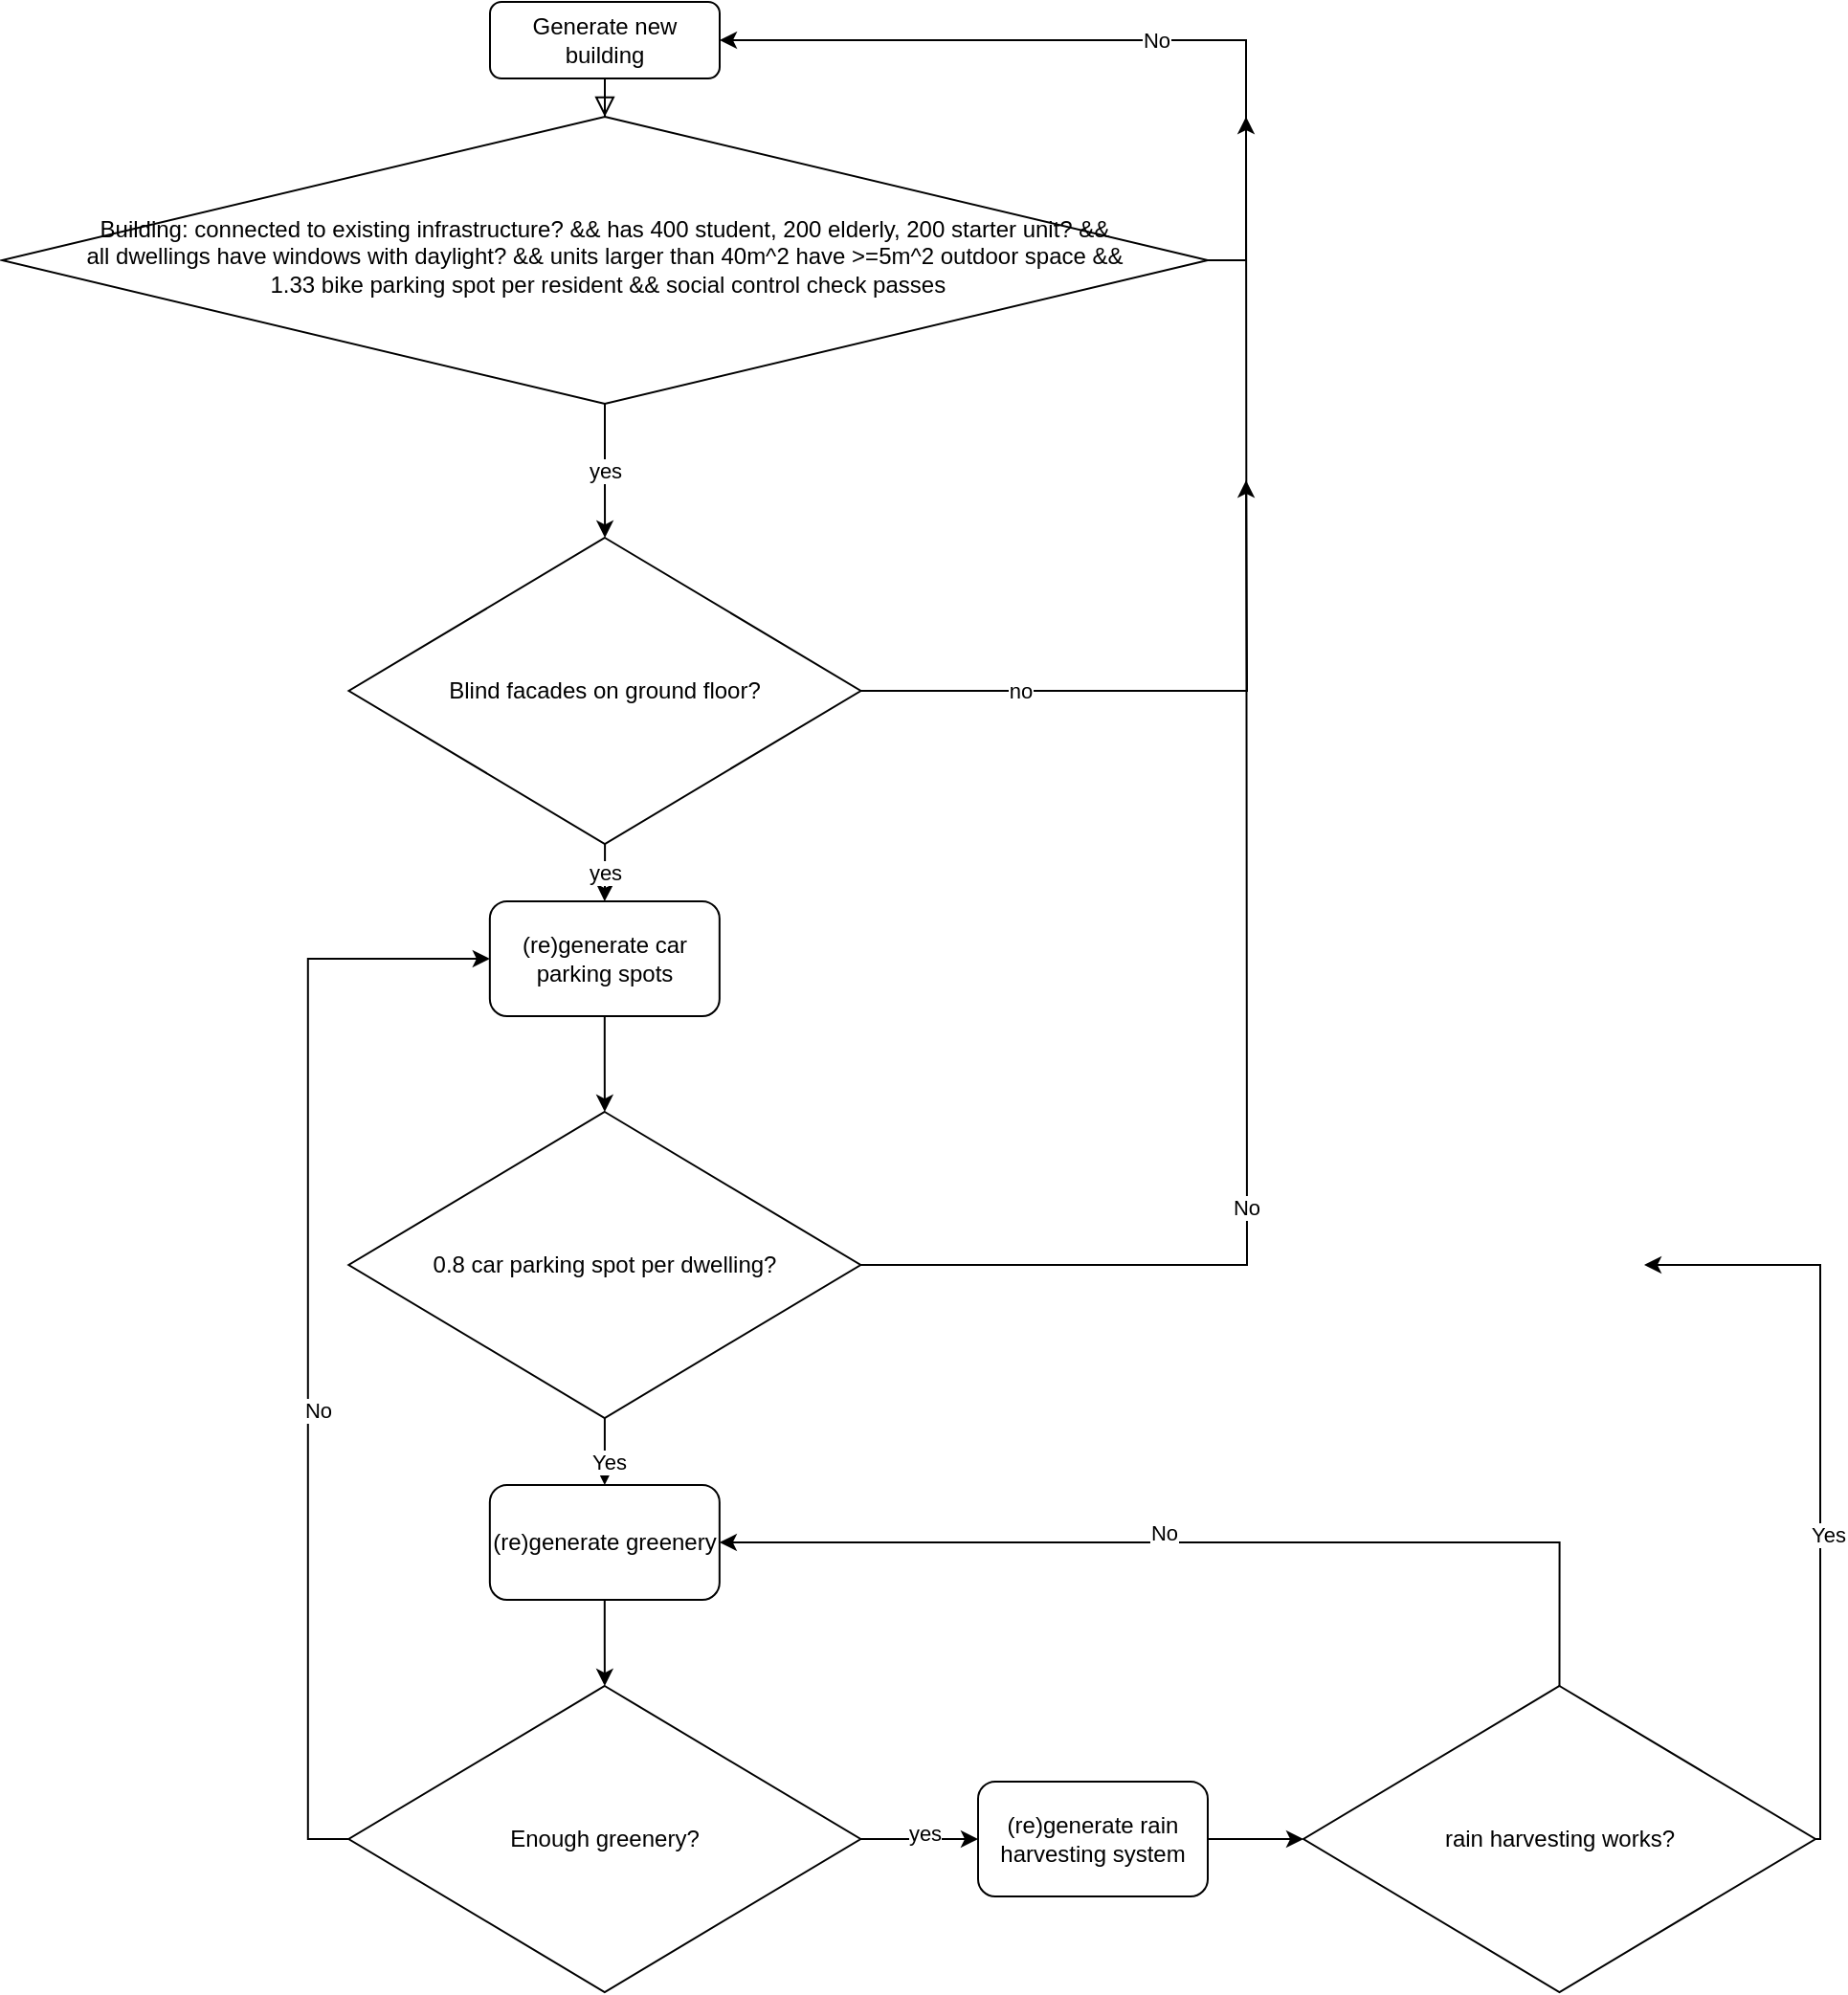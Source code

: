 <mxfile version="22.1.2" type="device">
  <diagram id="C5RBs43oDa-KdzZeNtuy" name="Page-1">
    <mxGraphModel dx="4175" dy="1536" grid="1" gridSize="10" guides="1" tooltips="1" connect="1" arrows="1" fold="1" page="1" pageScale="1" pageWidth="827" pageHeight="1169" math="0" shadow="0">
      <root>
        <mxCell id="WIyWlLk6GJQsqaUBKTNV-0" />
        <mxCell id="WIyWlLk6GJQsqaUBKTNV-1" parent="WIyWlLk6GJQsqaUBKTNV-0" />
        <mxCell id="WIyWlLk6GJQsqaUBKTNV-2" value="" style="rounded=0;html=1;jettySize=auto;orthogonalLoop=1;fontSize=11;endArrow=block;endFill=0;endSize=8;strokeWidth=1;shadow=0;labelBackgroundColor=none;edgeStyle=orthogonalEdgeStyle;" parent="WIyWlLk6GJQsqaUBKTNV-1" source="WIyWlLk6GJQsqaUBKTNV-3" target="WIyWlLk6GJQsqaUBKTNV-6" edge="1">
          <mxGeometry relative="1" as="geometry" />
        </mxCell>
        <mxCell id="WIyWlLk6GJQsqaUBKTNV-3" value="Generate new building" style="rounded=1;whiteSpace=wrap;html=1;fontSize=12;glass=0;strokeWidth=1;shadow=0;" parent="WIyWlLk6GJQsqaUBKTNV-1" vertex="1">
          <mxGeometry x="185" width="120" height="40" as="geometry" />
        </mxCell>
        <mxCell id="2-hhIEHxdiHJnQ0-l-Cq-2" style="edgeStyle=orthogonalEdgeStyle;rounded=0;orthogonalLoop=1;jettySize=auto;html=1;exitX=1;exitY=0.5;exitDx=0;exitDy=0;entryX=1;entryY=0.5;entryDx=0;entryDy=0;" parent="WIyWlLk6GJQsqaUBKTNV-1" source="WIyWlLk6GJQsqaUBKTNV-6" target="WIyWlLk6GJQsqaUBKTNV-3" edge="1">
          <mxGeometry relative="1" as="geometry" />
        </mxCell>
        <mxCell id="2-hhIEHxdiHJnQ0-l-Cq-3" value="No" style="edgeLabel;html=1;align=center;verticalAlign=middle;resizable=0;points=[];" parent="2-hhIEHxdiHJnQ0-l-Cq-2" vertex="1" connectable="0">
          <mxGeometry x="-0.112" relative="1" as="geometry">
            <mxPoint as="offset" />
          </mxGeometry>
        </mxCell>
        <mxCell id="2-hhIEHxdiHJnQ0-l-Cq-38" value="yes" style="edgeStyle=orthogonalEdgeStyle;rounded=0;orthogonalLoop=1;jettySize=auto;html=1;" parent="WIyWlLk6GJQsqaUBKTNV-1" source="WIyWlLk6GJQsqaUBKTNV-6" target="2-hhIEHxdiHJnQ0-l-Cq-31" edge="1">
          <mxGeometry relative="1" as="geometry" />
        </mxCell>
        <mxCell id="WIyWlLk6GJQsqaUBKTNV-6" value="Building: connected to existing infrastructure? &amp;amp;&amp;amp; has 400 student, 200 elderly, 200 starter unit? &amp;amp;&amp;amp;&lt;br&gt;all dwellings have windows with daylight? &amp;amp;&amp;amp; units larger than 40m^2 have &amp;gt;=5m^2 outdoor space &amp;amp;&amp;amp;&lt;br&gt;&amp;nbsp;1.33 bike parking spot per resident &amp;amp;&amp;amp; social control check passes" style="rhombus;whiteSpace=wrap;html=1;shadow=0;fontFamily=Helvetica;fontSize=12;align=center;strokeWidth=1;spacing=6;spacingTop=-4;" parent="WIyWlLk6GJQsqaUBKTNV-1" vertex="1">
          <mxGeometry x="-70" y="60" width="630" height="150" as="geometry" />
        </mxCell>
        <mxCell id="2-hhIEHxdiHJnQ0-l-Cq-11" style="edgeStyle=orthogonalEdgeStyle;rounded=0;orthogonalLoop=1;jettySize=auto;html=1;" parent="WIyWlLk6GJQsqaUBKTNV-1" source="2-hhIEHxdiHJnQ0-l-Cq-4" edge="1">
          <mxGeometry relative="1" as="geometry">
            <mxPoint x="580" y="60" as="targetPoint" />
          </mxGeometry>
        </mxCell>
        <mxCell id="2-hhIEHxdiHJnQ0-l-Cq-12" value="No" style="edgeLabel;html=1;align=center;verticalAlign=middle;resizable=0;points=[];" parent="2-hhIEHxdiHJnQ0-l-Cq-11" vertex="1" connectable="0">
          <mxGeometry x="-0.42" y="1" relative="1" as="geometry">
            <mxPoint as="offset" />
          </mxGeometry>
        </mxCell>
        <mxCell id="2-hhIEHxdiHJnQ0-l-Cq-14" style="edgeStyle=orthogonalEdgeStyle;rounded=0;orthogonalLoop=1;jettySize=auto;html=1;entryX=0.5;entryY=0;entryDx=0;entryDy=0;" parent="WIyWlLk6GJQsqaUBKTNV-1" source="2-hhIEHxdiHJnQ0-l-Cq-4" target="2-hhIEHxdiHJnQ0-l-Cq-25" edge="1">
          <mxGeometry relative="1" as="geometry">
            <mxPoint x="244.92" y="880" as="targetPoint" />
          </mxGeometry>
        </mxCell>
        <mxCell id="2-hhIEHxdiHJnQ0-l-Cq-16" value="Yes" style="edgeLabel;html=1;align=center;verticalAlign=middle;resizable=0;points=[];" parent="2-hhIEHxdiHJnQ0-l-Cq-14" vertex="1" connectable="0">
          <mxGeometry x="0.278" y="2" relative="1" as="geometry">
            <mxPoint as="offset" />
          </mxGeometry>
        </mxCell>
        <mxCell id="2-hhIEHxdiHJnQ0-l-Cq-4" value="0.8 car parking spot per dwelling?" style="rhombus;whiteSpace=wrap;html=1;" parent="WIyWlLk6GJQsqaUBKTNV-1" vertex="1">
          <mxGeometry x="111.17" y="580" width="267.5" height="160" as="geometry" />
        </mxCell>
        <mxCell id="2-hhIEHxdiHJnQ0-l-Cq-17" style="edgeStyle=orthogonalEdgeStyle;rounded=0;orthogonalLoop=1;jettySize=auto;html=1;entryX=0;entryY=0.5;entryDx=0;entryDy=0;" parent="WIyWlLk6GJQsqaUBKTNV-1" source="2-hhIEHxdiHJnQ0-l-Cq-13" target="2-hhIEHxdiHJnQ0-l-Cq-19" edge="1">
          <mxGeometry relative="1" as="geometry">
            <mxPoint x="-0.08" y="740" as="targetPoint" />
            <Array as="points">
              <mxPoint x="89.92" y="870" />
              <mxPoint x="89.92" y="660" />
              <mxPoint x="90.92" y="500" />
            </Array>
          </mxGeometry>
        </mxCell>
        <mxCell id="2-hhIEHxdiHJnQ0-l-Cq-18" value="No" style="edgeLabel;html=1;align=center;verticalAlign=middle;resizable=0;points=[];" parent="2-hhIEHxdiHJnQ0-l-Cq-17" vertex="1" connectable="0">
          <mxGeometry x="-0.146" y="-4" relative="1" as="geometry">
            <mxPoint x="1" as="offset" />
          </mxGeometry>
        </mxCell>
        <mxCell id="3XD62awOse0tcyEUN-YT-0" style="edgeStyle=orthogonalEdgeStyle;rounded=0;orthogonalLoop=1;jettySize=auto;html=1;entryX=0;entryY=0.5;entryDx=0;entryDy=0;" edge="1" parent="WIyWlLk6GJQsqaUBKTNV-1" source="2-hhIEHxdiHJnQ0-l-Cq-13" target="2-hhIEHxdiHJnQ0-l-Cq-29">
          <mxGeometry relative="1" as="geometry" />
        </mxCell>
        <mxCell id="3XD62awOse0tcyEUN-YT-2" value="yes" style="edgeLabel;html=1;align=center;verticalAlign=middle;resizable=0;points=[];" vertex="1" connectable="0" parent="3XD62awOse0tcyEUN-YT-0">
          <mxGeometry x="0.089" y="3" relative="1" as="geometry">
            <mxPoint as="offset" />
          </mxGeometry>
        </mxCell>
        <mxCell id="2-hhIEHxdiHJnQ0-l-Cq-13" value="Enough greenery?" style="rhombus;whiteSpace=wrap;html=1;" parent="WIyWlLk6GJQsqaUBKTNV-1" vertex="1">
          <mxGeometry x="111.17" y="880" width="267.5" height="160" as="geometry" />
        </mxCell>
        <mxCell id="2-hhIEHxdiHJnQ0-l-Cq-20" style="edgeStyle=orthogonalEdgeStyle;rounded=0;orthogonalLoop=1;jettySize=auto;html=1;" parent="WIyWlLk6GJQsqaUBKTNV-1" source="2-hhIEHxdiHJnQ0-l-Cq-19" target="2-hhIEHxdiHJnQ0-l-Cq-4" edge="1">
          <mxGeometry relative="1" as="geometry" />
        </mxCell>
        <mxCell id="2-hhIEHxdiHJnQ0-l-Cq-19" value="(re)generate car parking spots" style="rounded=1;whiteSpace=wrap;html=1;" parent="WIyWlLk6GJQsqaUBKTNV-1" vertex="1">
          <mxGeometry x="184.92" y="470" width="120" height="60" as="geometry" />
        </mxCell>
        <mxCell id="2-hhIEHxdiHJnQ0-l-Cq-27" style="edgeStyle=orthogonalEdgeStyle;rounded=0;orthogonalLoop=1;jettySize=auto;html=1;entryX=1;entryY=0.5;entryDx=0;entryDy=0;exitX=0.5;exitY=0;exitDx=0;exitDy=0;" parent="WIyWlLk6GJQsqaUBKTNV-1" source="2-hhIEHxdiHJnQ0-l-Cq-21" target="2-hhIEHxdiHJnQ0-l-Cq-25" edge="1">
          <mxGeometry relative="1" as="geometry">
            <Array as="points">
              <mxPoint x="744" y="805" />
            </Array>
            <mxPoint x="460" y="1100" as="sourcePoint" />
          </mxGeometry>
        </mxCell>
        <mxCell id="2-hhIEHxdiHJnQ0-l-Cq-28" value="No" style="edgeLabel;html=1;align=center;verticalAlign=middle;resizable=0;points=[];" parent="2-hhIEHxdiHJnQ0-l-Cq-27" vertex="1" connectable="0">
          <mxGeometry x="0.1" y="-5" relative="1" as="geometry">
            <mxPoint as="offset" />
          </mxGeometry>
        </mxCell>
        <mxCell id="3XD62awOse0tcyEUN-YT-3" style="edgeStyle=orthogonalEdgeStyle;rounded=0;orthogonalLoop=1;jettySize=auto;html=1;" edge="1" parent="WIyWlLk6GJQsqaUBKTNV-1" source="2-hhIEHxdiHJnQ0-l-Cq-21" target="2-hhIEHxdiHJnQ0-l-Cq-41">
          <mxGeometry relative="1" as="geometry">
            <mxPoint x="880" y="650" as="targetPoint" />
            <Array as="points">
              <mxPoint x="880" y="960" />
              <mxPoint x="880" y="660" />
            </Array>
          </mxGeometry>
        </mxCell>
        <mxCell id="3XD62awOse0tcyEUN-YT-4" value="Yes" style="edgeLabel;html=1;align=center;verticalAlign=middle;resizable=0;points=[];" vertex="1" connectable="0" parent="3XD62awOse0tcyEUN-YT-3">
          <mxGeometry x="-0.178" y="-4" relative="1" as="geometry">
            <mxPoint as="offset" />
          </mxGeometry>
        </mxCell>
        <mxCell id="2-hhIEHxdiHJnQ0-l-Cq-21" value="rain harvesting works?" style="rhombus;whiteSpace=wrap;html=1;" parent="WIyWlLk6GJQsqaUBKTNV-1" vertex="1">
          <mxGeometry x="610" y="880.0" width="267.5" height="160" as="geometry" />
        </mxCell>
        <mxCell id="2-hhIEHxdiHJnQ0-l-Cq-26" style="edgeStyle=orthogonalEdgeStyle;rounded=0;orthogonalLoop=1;jettySize=auto;html=1;" parent="WIyWlLk6GJQsqaUBKTNV-1" source="2-hhIEHxdiHJnQ0-l-Cq-25" target="2-hhIEHxdiHJnQ0-l-Cq-13" edge="1">
          <mxGeometry relative="1" as="geometry" />
        </mxCell>
        <mxCell id="2-hhIEHxdiHJnQ0-l-Cq-25" value="(re)generate greenery" style="rounded=1;whiteSpace=wrap;html=1;" parent="WIyWlLk6GJQsqaUBKTNV-1" vertex="1">
          <mxGeometry x="184.92" y="775" width="120" height="60" as="geometry" />
        </mxCell>
        <mxCell id="3XD62awOse0tcyEUN-YT-1" style="edgeStyle=orthogonalEdgeStyle;rounded=0;orthogonalLoop=1;jettySize=auto;html=1;entryX=0;entryY=0.5;entryDx=0;entryDy=0;" edge="1" parent="WIyWlLk6GJQsqaUBKTNV-1" source="2-hhIEHxdiHJnQ0-l-Cq-29" target="2-hhIEHxdiHJnQ0-l-Cq-21">
          <mxGeometry relative="1" as="geometry" />
        </mxCell>
        <mxCell id="2-hhIEHxdiHJnQ0-l-Cq-29" value="(re)generate rain harvesting system" style="rounded=1;whiteSpace=wrap;html=1;" parent="WIyWlLk6GJQsqaUBKTNV-1" vertex="1">
          <mxGeometry x="440.0" y="930" width="120" height="60" as="geometry" />
        </mxCell>
        <mxCell id="2-hhIEHxdiHJnQ0-l-Cq-36" style="edgeStyle=orthogonalEdgeStyle;rounded=0;orthogonalLoop=1;jettySize=auto;html=1;" parent="WIyWlLk6GJQsqaUBKTNV-1" source="2-hhIEHxdiHJnQ0-l-Cq-31" edge="1">
          <mxGeometry relative="1" as="geometry">
            <mxPoint x="580" y="250" as="targetPoint" />
          </mxGeometry>
        </mxCell>
        <mxCell id="2-hhIEHxdiHJnQ0-l-Cq-39" value="no" style="edgeLabel;html=1;align=center;verticalAlign=middle;resizable=0;points=[];" parent="2-hhIEHxdiHJnQ0-l-Cq-36" vertex="1" connectable="0">
          <mxGeometry x="-0.471" relative="1" as="geometry">
            <mxPoint as="offset" />
          </mxGeometry>
        </mxCell>
        <mxCell id="2-hhIEHxdiHJnQ0-l-Cq-37" value="yes" style="edgeStyle=orthogonalEdgeStyle;rounded=0;orthogonalLoop=1;jettySize=auto;html=1;" parent="WIyWlLk6GJQsqaUBKTNV-1" source="2-hhIEHxdiHJnQ0-l-Cq-31" target="2-hhIEHxdiHJnQ0-l-Cq-19" edge="1">
          <mxGeometry relative="1" as="geometry" />
        </mxCell>
        <mxCell id="2-hhIEHxdiHJnQ0-l-Cq-31" value="Blind facades on ground floor?" style="rhombus;whiteSpace=wrap;html=1;" parent="WIyWlLk6GJQsqaUBKTNV-1" vertex="1">
          <mxGeometry x="111.25" y="280" width="267.5" height="160" as="geometry" />
        </mxCell>
        <mxCell id="2-hhIEHxdiHJnQ0-l-Cq-41" value="" style="shape=image;html=1;verticalAlign=top;verticalLabelPosition=bottom;labelBackgroundColor=#ffffff;imageAspect=0;aspect=fixed;image=https://cdn3.iconfinder.com/data/icons/essential-pack/32/34-Happy_and_Smile-128.png" parent="WIyWlLk6GJQsqaUBKTNV-1" vertex="1">
          <mxGeometry x="660" y="596" width="128" height="128" as="geometry" />
        </mxCell>
      </root>
    </mxGraphModel>
  </diagram>
</mxfile>
